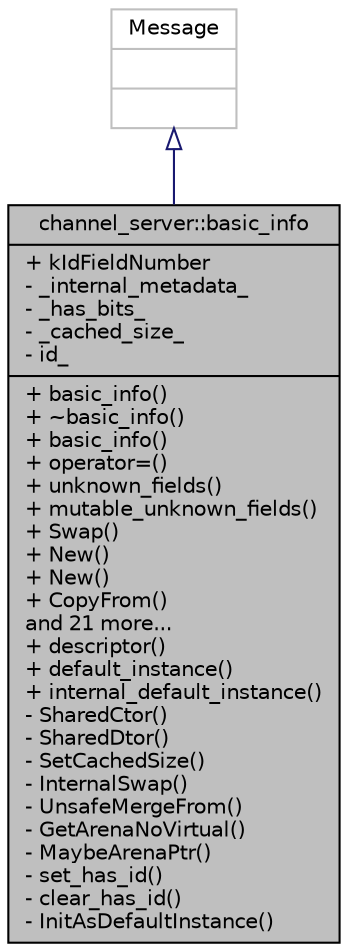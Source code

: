 digraph "channel_server::basic_info"
{
  edge [fontname="Helvetica",fontsize="10",labelfontname="Helvetica",labelfontsize="10"];
  node [fontname="Helvetica",fontsize="10",shape=record];
  Node2 [label="{channel_server::basic_info\n|+ kIdFieldNumber\l- _internal_metadata_\l- _has_bits_\l- _cached_size_\l- id_\l|+ basic_info()\l+ ~basic_info()\l+ basic_info()\l+ operator=()\l+ unknown_fields()\l+ mutable_unknown_fields()\l+ Swap()\l+ New()\l+ New()\l+ CopyFrom()\land 21 more...\l+ descriptor()\l+ default_instance()\l+ internal_default_instance()\l- SharedCtor()\l- SharedDtor()\l- SetCachedSize()\l- InternalSwap()\l- UnsafeMergeFrom()\l- GetArenaNoVirtual()\l- MaybeArenaPtr()\l- set_has_id()\l- clear_has_id()\l- InitAsDefaultInstance()\l}",height=0.2,width=0.4,color="black", fillcolor="grey75", style="filled", fontcolor="black"];
  Node3 -> Node2 [dir="back",color="midnightblue",fontsize="10",style="solid",arrowtail="onormal",fontname="Helvetica"];
  Node3 [label="{Message\n||}",height=0.2,width=0.4,color="grey75", fillcolor="white", style="filled"];
}
